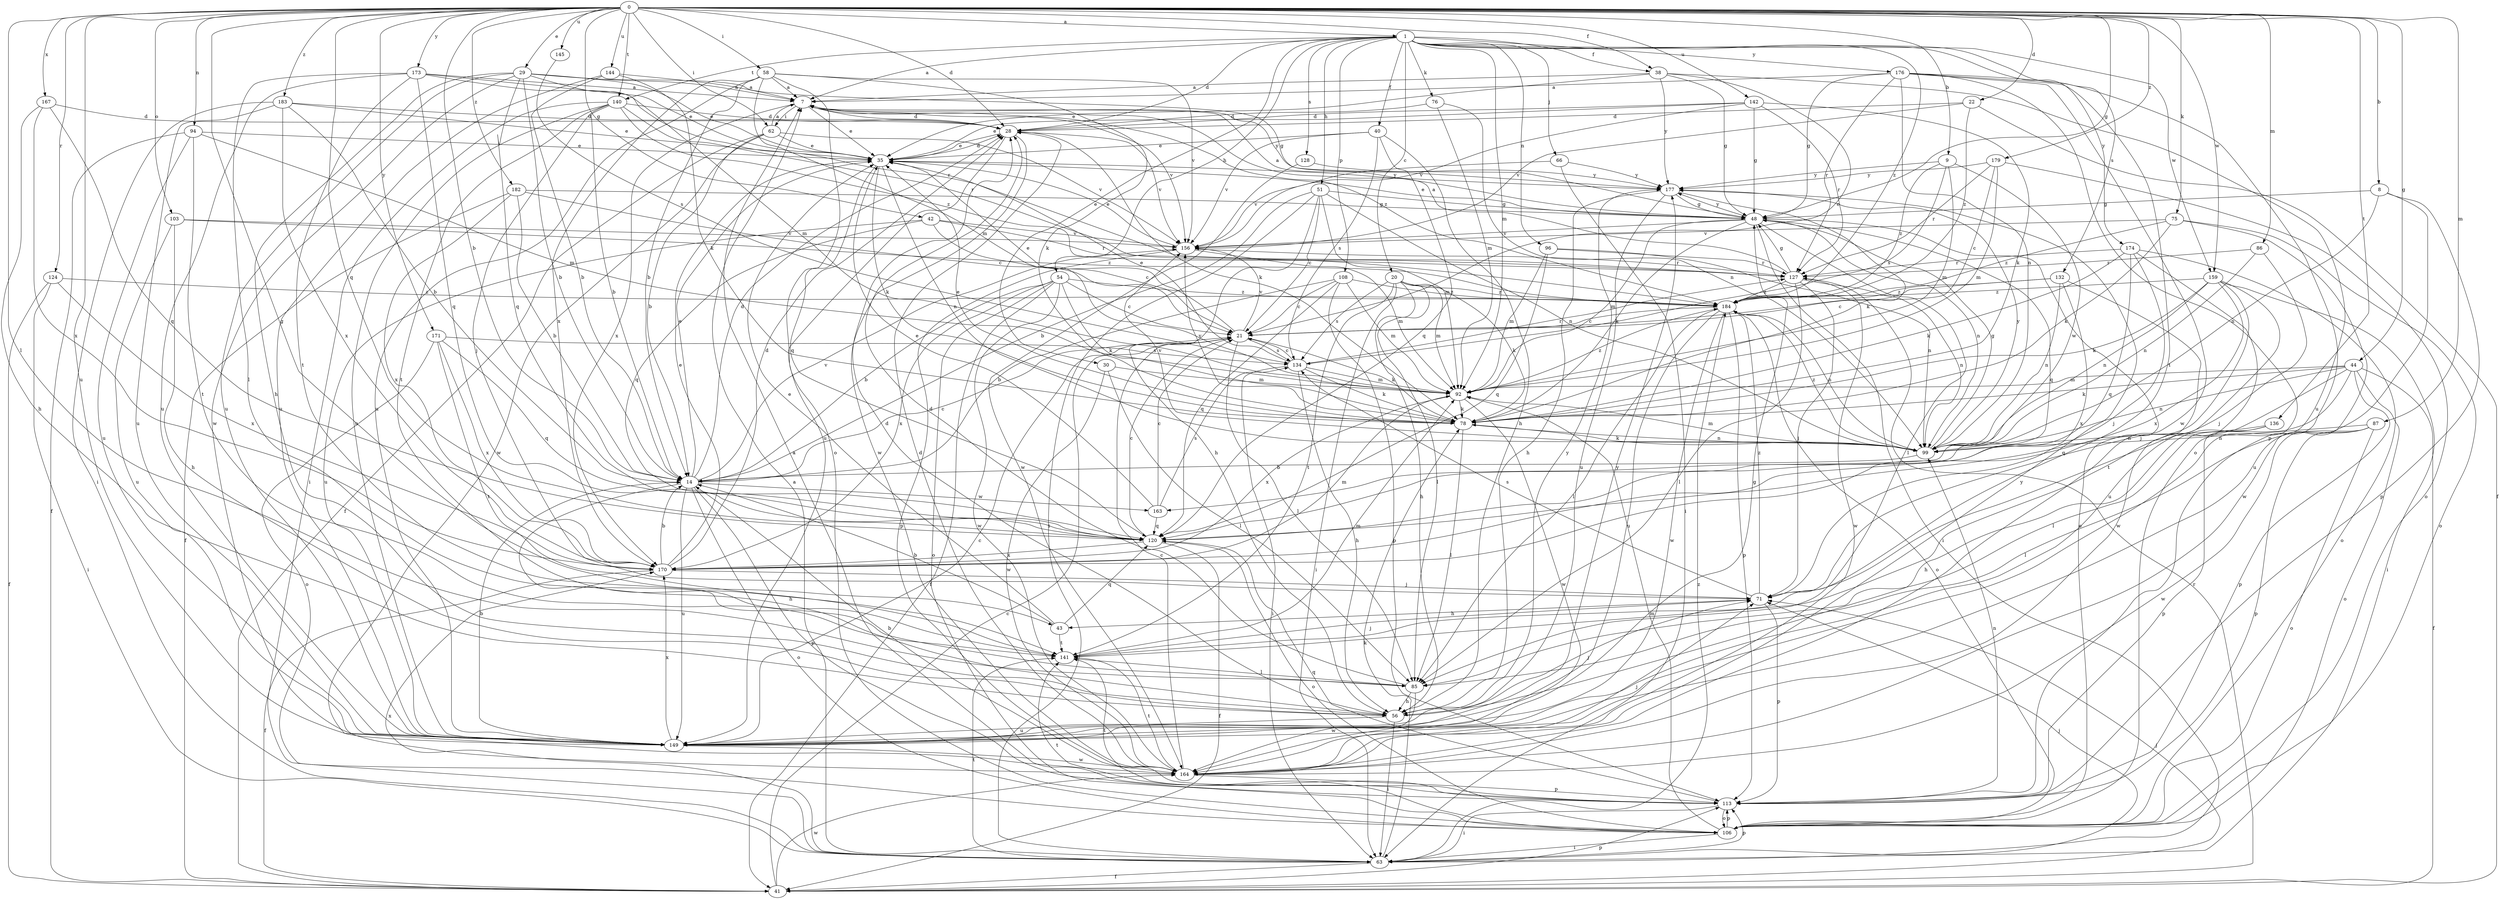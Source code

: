 strict digraph  {
0;
1;
7;
8;
9;
14;
20;
21;
22;
28;
29;
30;
35;
38;
40;
41;
42;
43;
44;
48;
51;
54;
56;
58;
62;
63;
66;
71;
75;
76;
78;
85;
86;
87;
92;
94;
96;
99;
103;
106;
108;
113;
120;
124;
127;
128;
132;
134;
136;
140;
141;
142;
144;
145;
149;
156;
159;
163;
164;
167;
170;
171;
173;
174;
176;
177;
179;
182;
183;
184;
0 -> 1  [label=a];
0 -> 8  [label=b];
0 -> 9  [label=b];
0 -> 14  [label=b];
0 -> 22  [label=d];
0 -> 28  [label=d];
0 -> 29  [label=e];
0 -> 38  [label=f];
0 -> 42  [label=g];
0 -> 43  [label=g];
0 -> 44  [label=g];
0 -> 48  [label=g];
0 -> 58  [label=i];
0 -> 62  [label=i];
0 -> 75  [label=k];
0 -> 85  [label=l];
0 -> 86  [label=m];
0 -> 87  [label=m];
0 -> 94  [label=n];
0 -> 103  [label=o];
0 -> 120  [label=q];
0 -> 124  [label=r];
0 -> 136  [label=t];
0 -> 140  [label=t];
0 -> 142  [label=u];
0 -> 144  [label=u];
0 -> 145  [label=u];
0 -> 149  [label=u];
0 -> 159  [label=w];
0 -> 167  [label=x];
0 -> 171  [label=y];
0 -> 173  [label=y];
0 -> 179  [label=z];
0 -> 182  [label=z];
0 -> 183  [label=z];
1 -> 7  [label=a];
1 -> 20  [label=c];
1 -> 28  [label=d];
1 -> 30  [label=e];
1 -> 38  [label=f];
1 -> 40  [label=f];
1 -> 51  [label=h];
1 -> 54  [label=h];
1 -> 66  [label=j];
1 -> 76  [label=k];
1 -> 92  [label=m];
1 -> 96  [label=n];
1 -> 108  [label=p];
1 -> 128  [label=s];
1 -> 132  [label=s];
1 -> 140  [label=t];
1 -> 159  [label=w];
1 -> 174  [label=y];
1 -> 176  [label=y];
1 -> 184  [label=z];
7 -> 28  [label=d];
7 -> 35  [label=e];
7 -> 62  [label=i];
7 -> 156  [label=v];
7 -> 170  [label=x];
7 -> 177  [label=y];
7 -> 184  [label=z];
8 -> 48  [label=g];
8 -> 99  [label=n];
8 -> 113  [label=p];
8 -> 149  [label=u];
9 -> 92  [label=m];
9 -> 134  [label=s];
9 -> 163  [label=w];
9 -> 177  [label=y];
9 -> 184  [label=z];
14 -> 21  [label=c];
14 -> 28  [label=d];
14 -> 35  [label=e];
14 -> 56  [label=h];
14 -> 106  [label=o];
14 -> 113  [label=p];
14 -> 149  [label=u];
14 -> 156  [label=v];
14 -> 163  [label=w];
20 -> 56  [label=h];
20 -> 63  [label=i];
20 -> 78  [label=k];
20 -> 85  [label=l];
20 -> 92  [label=m];
20 -> 134  [label=s];
20 -> 141  [label=t];
20 -> 184  [label=z];
21 -> 35  [label=e];
21 -> 78  [label=k];
21 -> 85  [label=l];
21 -> 134  [label=s];
21 -> 156  [label=v];
22 -> 28  [label=d];
22 -> 41  [label=f];
22 -> 156  [label=v];
22 -> 184  [label=z];
28 -> 35  [label=e];
28 -> 78  [label=k];
28 -> 149  [label=u];
28 -> 156  [label=v];
28 -> 164  [label=w];
29 -> 7  [label=a];
29 -> 14  [label=b];
29 -> 35  [label=e];
29 -> 48  [label=g];
29 -> 56  [label=h];
29 -> 92  [label=m];
29 -> 120  [label=q];
29 -> 149  [label=u];
29 -> 164  [label=w];
30 -> 85  [label=l];
30 -> 92  [label=m];
30 -> 164  [label=w];
35 -> 28  [label=d];
35 -> 78  [label=k];
35 -> 99  [label=n];
35 -> 120  [label=q];
35 -> 177  [label=y];
38 -> 7  [label=a];
38 -> 21  [label=c];
38 -> 35  [label=e];
38 -> 48  [label=g];
38 -> 149  [label=u];
38 -> 177  [label=y];
40 -> 35  [label=e];
40 -> 56  [label=h];
40 -> 120  [label=q];
40 -> 134  [label=s];
40 -> 156  [label=v];
41 -> 21  [label=c];
41 -> 71  [label=j];
41 -> 113  [label=p];
41 -> 127  [label=r];
41 -> 164  [label=w];
42 -> 21  [label=c];
42 -> 120  [label=q];
42 -> 127  [label=r];
42 -> 149  [label=u];
42 -> 156  [label=v];
43 -> 14  [label=b];
43 -> 35  [label=e];
43 -> 120  [label=q];
43 -> 141  [label=t];
44 -> 41  [label=f];
44 -> 78  [label=k];
44 -> 85  [label=l];
44 -> 92  [label=m];
44 -> 99  [label=n];
44 -> 106  [label=o];
44 -> 113  [label=p];
44 -> 120  [label=q];
48 -> 7  [label=a];
48 -> 35  [label=e];
48 -> 63  [label=i];
48 -> 78  [label=k];
48 -> 85  [label=l];
48 -> 92  [label=m];
48 -> 99  [label=n];
48 -> 106  [label=o];
48 -> 120  [label=q];
48 -> 156  [label=v];
48 -> 177  [label=y];
51 -> 14  [label=b];
51 -> 21  [label=c];
51 -> 48  [label=g];
51 -> 56  [label=h];
51 -> 63  [label=i];
51 -> 92  [label=m];
51 -> 99  [label=n];
54 -> 14  [label=b];
54 -> 21  [label=c];
54 -> 41  [label=f];
54 -> 78  [label=k];
54 -> 106  [label=o];
54 -> 164  [label=w];
54 -> 170  [label=x];
54 -> 184  [label=z];
56 -> 28  [label=d];
56 -> 63  [label=i];
56 -> 71  [label=j];
56 -> 149  [label=u];
56 -> 177  [label=y];
58 -> 7  [label=a];
58 -> 14  [label=b];
58 -> 78  [label=k];
58 -> 92  [label=m];
58 -> 106  [label=o];
58 -> 149  [label=u];
58 -> 156  [label=v];
58 -> 170  [label=x];
62 -> 7  [label=a];
62 -> 14  [label=b];
62 -> 35  [label=e];
62 -> 41  [label=f];
62 -> 156  [label=v];
62 -> 164  [label=w];
63 -> 7  [label=a];
63 -> 41  [label=f];
63 -> 71  [label=j];
63 -> 78  [label=k];
63 -> 113  [label=p];
63 -> 141  [label=t];
63 -> 170  [label=x];
63 -> 184  [label=z];
66 -> 63  [label=i];
66 -> 156  [label=v];
66 -> 177  [label=y];
71 -> 113  [label=p];
71 -> 134  [label=s];
71 -> 184  [label=z];
71 -> 43  [label=h];
75 -> 78  [label=k];
75 -> 106  [label=o];
75 -> 156  [label=v];
75 -> 164  [label=w];
75 -> 184  [label=z];
76 -> 28  [label=d];
76 -> 92  [label=m];
76 -> 99  [label=n];
78 -> 35  [label=e];
78 -> 85  [label=l];
78 -> 99  [label=n];
78 -> 156  [label=v];
85 -> 28  [label=d];
85 -> 56  [label=h];
85 -> 164  [label=w];
86 -> 71  [label=j];
86 -> 99  [label=n];
86 -> 127  [label=r];
87 -> 85  [label=l];
87 -> 99  [label=n];
87 -> 106  [label=o];
87 -> 113  [label=p];
87 -> 164  [label=w];
92 -> 78  [label=k];
92 -> 164  [label=w];
92 -> 170  [label=x];
92 -> 184  [label=z];
94 -> 35  [label=e];
94 -> 41  [label=f];
94 -> 92  [label=m];
94 -> 141  [label=t];
94 -> 149  [label=u];
96 -> 92  [label=m];
96 -> 99  [label=n];
96 -> 120  [label=q];
96 -> 127  [label=r];
99 -> 14  [label=b];
99 -> 48  [label=g];
99 -> 78  [label=k];
99 -> 92  [label=m];
99 -> 156  [label=v];
99 -> 177  [label=y];
99 -> 184  [label=z];
103 -> 56  [label=h];
103 -> 149  [label=u];
103 -> 156  [label=v];
103 -> 184  [label=z];
106 -> 63  [label=i];
106 -> 92  [label=m];
106 -> 113  [label=p];
106 -> 141  [label=t];
108 -> 14  [label=b];
108 -> 21  [label=c];
108 -> 92  [label=m];
108 -> 113  [label=p];
108 -> 120  [label=q];
108 -> 184  [label=z];
113 -> 7  [label=a];
113 -> 63  [label=i];
113 -> 99  [label=n];
113 -> 106  [label=o];
113 -> 120  [label=q];
113 -> 141  [label=t];
120 -> 21  [label=c];
120 -> 41  [label=f];
120 -> 106  [label=o];
120 -> 170  [label=x];
124 -> 41  [label=f];
124 -> 63  [label=i];
124 -> 170  [label=x];
124 -> 184  [label=z];
127 -> 7  [label=a];
127 -> 48  [label=g];
127 -> 71  [label=j];
127 -> 85  [label=l];
127 -> 99  [label=n];
127 -> 164  [label=w];
127 -> 184  [label=z];
128 -> 164  [label=w];
128 -> 177  [label=y];
132 -> 21  [label=c];
132 -> 99  [label=n];
132 -> 164  [label=w];
132 -> 170  [label=x];
132 -> 184  [label=z];
134 -> 21  [label=c];
134 -> 35  [label=e];
134 -> 56  [label=h];
134 -> 63  [label=i];
134 -> 78  [label=k];
134 -> 92  [label=m];
134 -> 127  [label=r];
136 -> 56  [label=h];
136 -> 99  [label=n];
136 -> 113  [label=p];
140 -> 14  [label=b];
140 -> 28  [label=d];
140 -> 63  [label=i];
140 -> 71  [label=j];
140 -> 127  [label=r];
140 -> 141  [label=t];
140 -> 149  [label=u];
140 -> 184  [label=z];
141 -> 71  [label=j];
141 -> 85  [label=l];
141 -> 92  [label=m];
142 -> 28  [label=d];
142 -> 35  [label=e];
142 -> 48  [label=g];
142 -> 78  [label=k];
142 -> 127  [label=r];
142 -> 156  [label=v];
144 -> 7  [label=a];
144 -> 14  [label=b];
144 -> 78  [label=k];
144 -> 149  [label=u];
145 -> 134  [label=s];
149 -> 14  [label=b];
149 -> 21  [label=c];
149 -> 48  [label=g];
149 -> 164  [label=w];
149 -> 170  [label=x];
149 -> 177  [label=y];
156 -> 35  [label=e];
156 -> 92  [label=m];
156 -> 113  [label=p];
156 -> 127  [label=r];
159 -> 63  [label=i];
159 -> 71  [label=j];
159 -> 78  [label=k];
159 -> 99  [label=n];
159 -> 141  [label=t];
159 -> 170  [label=x];
159 -> 184  [label=z];
163 -> 21  [label=c];
163 -> 35  [label=e];
163 -> 120  [label=q];
163 -> 134  [label=s];
164 -> 14  [label=b];
164 -> 21  [label=c];
164 -> 28  [label=d];
164 -> 71  [label=j];
164 -> 113  [label=p];
164 -> 141  [label=t];
164 -> 177  [label=y];
167 -> 28  [label=d];
167 -> 56  [label=h];
167 -> 120  [label=q];
167 -> 170  [label=x];
170 -> 14  [label=b];
170 -> 28  [label=d];
170 -> 35  [label=e];
170 -> 41  [label=f];
170 -> 71  [label=j];
170 -> 92  [label=m];
171 -> 106  [label=o];
171 -> 120  [label=q];
171 -> 134  [label=s];
171 -> 141  [label=t];
171 -> 170  [label=x];
173 -> 7  [label=a];
173 -> 35  [label=e];
173 -> 85  [label=l];
173 -> 120  [label=q];
173 -> 127  [label=r];
173 -> 141  [label=t];
173 -> 149  [label=u];
174 -> 71  [label=j];
174 -> 78  [label=k];
174 -> 106  [label=o];
174 -> 120  [label=q];
174 -> 127  [label=r];
174 -> 149  [label=u];
176 -> 7  [label=a];
176 -> 48  [label=g];
176 -> 99  [label=n];
176 -> 106  [label=o];
176 -> 113  [label=p];
176 -> 127  [label=r];
176 -> 141  [label=t];
176 -> 164  [label=w];
177 -> 48  [label=g];
177 -> 56  [label=h];
177 -> 78  [label=k];
177 -> 149  [label=u];
179 -> 21  [label=c];
179 -> 92  [label=m];
179 -> 106  [label=o];
179 -> 127  [label=r];
179 -> 177  [label=y];
182 -> 14  [label=b];
182 -> 21  [label=c];
182 -> 41  [label=f];
182 -> 48  [label=g];
182 -> 170  [label=x];
183 -> 14  [label=b];
183 -> 28  [label=d];
183 -> 35  [label=e];
183 -> 63  [label=i];
183 -> 149  [label=u];
183 -> 170  [label=x];
184 -> 21  [label=c];
184 -> 85  [label=l];
184 -> 99  [label=n];
184 -> 106  [label=o];
184 -> 113  [label=p];
184 -> 149  [label=u];
184 -> 164  [label=w];
}
